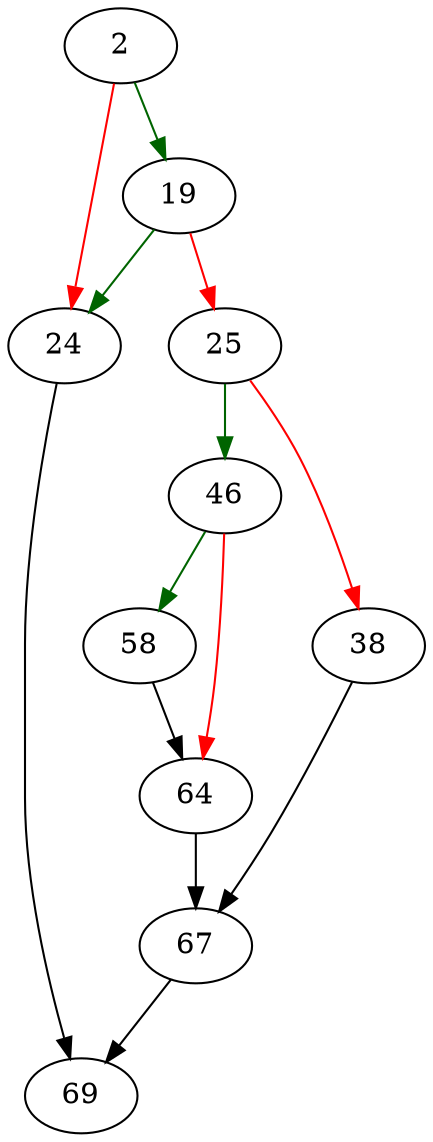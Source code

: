 strict digraph "sqlite3VtabCallConnect" {
	// Node definitions.
	2 [entry=true];
	19;
	24;
	25;
	69;
	46;
	38;
	67;
	58;
	64;

	// Edge definitions.
	2 -> 19 [
		color=darkgreen
		cond=true
	];
	2 -> 24 [
		color=red
		cond=false
	];
	19 -> 24 [
		color=darkgreen
		cond=true
	];
	19 -> 25 [
		color=red
		cond=false
	];
	24 -> 69;
	25 -> 46 [
		color=darkgreen
		cond=true
	];
	25 -> 38 [
		color=red
		cond=false
	];
	46 -> 58 [
		color=darkgreen
		cond=true
	];
	46 -> 64 [
		color=red
		cond=false
	];
	38 -> 67;
	67 -> 69;
	58 -> 64;
	64 -> 67;
}